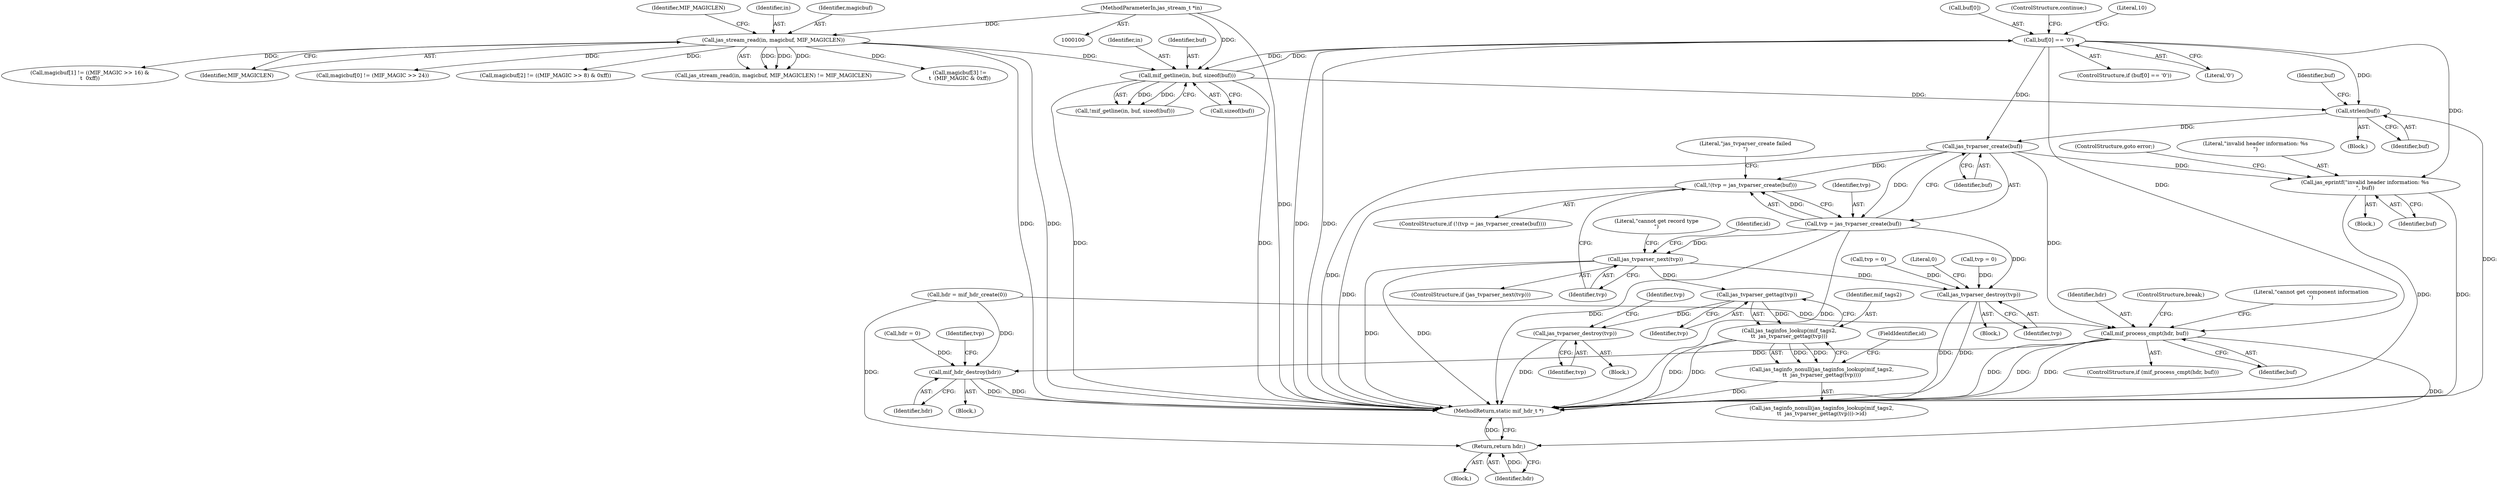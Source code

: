 digraph "0_jasper_d42b2388f7f8e0332c846675133acea151fc557a_42@API" {
"1000201" [label="(Call,strlen(buf))"];
"1000189" [label="(Call,buf[0] == '\0')"];
"1000179" [label="(Call,mif_getline(in, buf, sizeof(buf)))"];
"1000117" [label="(Call,jas_stream_read(in, magicbuf, MIF_MAGICLEN))"];
"1000101" [label="(MethodParameterIn,jas_stream_t *in)"];
"1000208" [label="(Call,jas_tvparser_create(buf))"];
"1000205" [label="(Call,!(tvp = jas_tvparser_create(buf)))"];
"1000206" [label="(Call,tvp = jas_tvparser_create(buf))"];
"1000215" [label="(Call,jas_tvparser_next(tvp))"];
"1000227" [label="(Call,jas_tvparser_gettag(tvp))"];
"1000225" [label="(Call,jas_taginfos_lookup(mif_tags2,\n\t\t  jas_tvparser_gettag(tvp)))"];
"1000224" [label="(Call,jas_taginfo_nonull(jas_taginfos_lookup(mif_tags2,\n\t\t  jas_tvparser_gettag(tvp))))"];
"1000230" [label="(Call,jas_tvparser_destroy(tvp))"];
"1000272" [label="(Call,jas_tvparser_destroy(tvp))"];
"1000240" [label="(Call,mif_process_cmpt(hdr, buf))"];
"1000261" [label="(Return,return hdr;)"];
"1000267" [label="(Call,mif_hdr_destroy(hdr))"];
"1000254" [label="(Call,jas_eprintf(\"invalid header information: %s\n\", buf))"];
"1000209" [label="(Identifier,buf)"];
"1000227" [label="(Call,jas_tvparser_gettag(tvp))"];
"1000116" [label="(Call,jas_stream_read(in, magicbuf, MIF_MAGICLEN) != MIF_MAGICLEN)"];
"1000204" [label="(ControlStructure,if (!(tvp = jas_tvparser_create(buf))))"];
"1000190" [label="(Call,buf[0])"];
"1000224" [label="(Call,jas_taginfo_nonull(jas_taginfos_lookup(mif_tags2,\n\t\t  jas_tvparser_gettag(tvp))))"];
"1000255" [label="(Literal,\"invalid header information: %s\n\")"];
"1000241" [label="(Identifier,hdr)"];
"1000267" [label="(Call,mif_hdr_destroy(hdr))"];
"1000226" [label="(Identifier,mif_tags2)"];
"1000254" [label="(Call,jas_eprintf(\"invalid header information: %s\n\", buf))"];
"1000275" [label="(Literal,0)"];
"1000239" [label="(ControlStructure,if (mif_process_cmpt(hdr, buf)))"];
"1000200" [label="(Block,)"];
"1000134" [label="(Call,magicbuf[1] != ((MIF_MAGIC >> 16) &\n\t  0xff))"];
"1000118" [label="(Identifier,in)"];
"1000203" [label="(Identifier,buf)"];
"1000195" [label="(ControlStructure,continue;)"];
"1000166" [label="(Call,hdr = mif_hdr_create(0))"];
"1000247" [label="(ControlStructure,break;)"];
"1000212" [label="(Literal,\"jas_tvparser_create failed\n\")"];
"1000182" [label="(Call,sizeof(buf))"];
"1000119" [label="(Identifier,magicbuf)"];
"1000230" [label="(Call,jas_tvparser_destroy(tvp))"];
"1000257" [label="(ControlStructure,goto error;)"];
"1000120" [label="(Identifier,MIF_MAGICLEN)"];
"1000261" [label="(Return,return hdr;)"];
"1000256" [label="(Identifier,buf)"];
"1000219" [label="(Literal,\"cannot get record type\n\")"];
"1000266" [label="(Block,)"];
"1000240" [label="(Call,mif_process_cmpt(hdr, buf))"];
"1000272" [label="(Call,jas_tvparser_destroy(tvp))"];
"1000214" [label="(ControlStructure,if (jas_tvparser_next(tvp)))"];
"1000197" [label="(Literal,10)"];
"1000178" [label="(Call,!mif_getline(in, buf, sizeof(buf)))"];
"1000126" [label="(Call,magicbuf[0] != (MIF_MAGIC >> 24))"];
"1000144" [label="(Call,magicbuf[2] != ((MIF_MAGIC >> 8) & 0xff))"];
"1000205" [label="(Call,!(tvp = jas_tvparser_create(buf)))"];
"1000207" [label="(Identifier,tvp)"];
"1000229" [label="(FieldIdentifier,id)"];
"1000201" [label="(Call,strlen(buf))"];
"1000117" [label="(Call,jas_stream_read(in, magicbuf, MIF_MAGICLEN))"];
"1000189" [label="(Call,buf[0] == '\0')"];
"1000176" [label="(Block,)"];
"1000233" [label="(Identifier,tvp)"];
"1000121" [label="(Identifier,MIF_MAGICLEN)"];
"1000273" [label="(Identifier,tvp)"];
"1000112" [label="(Call,tvp = 0)"];
"1000101" [label="(MethodParameterIn,jas_stream_t *in)"];
"1000231" [label="(Identifier,tvp)"];
"1000245" [label="(Literal,\"cannot get component information\n\")"];
"1000242" [label="(Identifier,buf)"];
"1000215" [label="(Call,jas_tvparser_next(tvp))"];
"1000237" [label="(Block,)"];
"1000206" [label="(Call,tvp = jas_tvparser_create(buf))"];
"1000180" [label="(Identifier,in)"];
"1000228" [label="(Identifier,tvp)"];
"1000153" [label="(Call,magicbuf[3] !=\n\t  (MIF_MAGIC & 0xff))"];
"1000271" [label="(Block,)"];
"1000102" [label="(Block,)"];
"1000109" [label="(Call,hdr = 0)"];
"1000223" [label="(Call,jas_taginfo_nonull(jas_taginfos_lookup(mif_tags2,\n\t\t  jas_tvparser_gettag(tvp)))->id)"];
"1000232" [label="(Call,tvp = 0)"];
"1000268" [label="(Identifier,hdr)"];
"1000225" [label="(Call,jas_taginfos_lookup(mif_tags2,\n\t\t  jas_tvparser_gettag(tvp)))"];
"1000208" [label="(Call,jas_tvparser_create(buf))"];
"1000188" [label="(ControlStructure,if (buf[0] == '\0'))"];
"1000216" [label="(Identifier,tvp)"];
"1000179" [label="(Call,mif_getline(in, buf, sizeof(buf)))"];
"1000202" [label="(Identifier,buf)"];
"1000193" [label="(Literal,'\0')"];
"1000181" [label="(Identifier,buf)"];
"1000222" [label="(Identifier,id)"];
"1000270" [label="(Identifier,tvp)"];
"1000276" [label="(MethodReturn,static mif_hdr_t *)"];
"1000262" [label="(Identifier,hdr)"];
"1000201" -> "1000200"  [label="AST: "];
"1000201" -> "1000202"  [label="CFG: "];
"1000202" -> "1000201"  [label="AST: "];
"1000203" -> "1000201"  [label="CFG: "];
"1000201" -> "1000276"  [label="DDG: "];
"1000189" -> "1000201"  [label="DDG: "];
"1000179" -> "1000201"  [label="DDG: "];
"1000201" -> "1000208"  [label="DDG: "];
"1000189" -> "1000188"  [label="AST: "];
"1000189" -> "1000193"  [label="CFG: "];
"1000190" -> "1000189"  [label="AST: "];
"1000193" -> "1000189"  [label="AST: "];
"1000195" -> "1000189"  [label="CFG: "];
"1000197" -> "1000189"  [label="CFG: "];
"1000189" -> "1000276"  [label="DDG: "];
"1000189" -> "1000276"  [label="DDG: "];
"1000189" -> "1000179"  [label="DDG: "];
"1000179" -> "1000189"  [label="DDG: "];
"1000189" -> "1000208"  [label="DDG: "];
"1000189" -> "1000240"  [label="DDG: "];
"1000189" -> "1000254"  [label="DDG: "];
"1000179" -> "1000178"  [label="AST: "];
"1000179" -> "1000182"  [label="CFG: "];
"1000180" -> "1000179"  [label="AST: "];
"1000181" -> "1000179"  [label="AST: "];
"1000182" -> "1000179"  [label="AST: "];
"1000178" -> "1000179"  [label="CFG: "];
"1000179" -> "1000276"  [label="DDG: "];
"1000179" -> "1000276"  [label="DDG: "];
"1000179" -> "1000178"  [label="DDG: "];
"1000179" -> "1000178"  [label="DDG: "];
"1000117" -> "1000179"  [label="DDG: "];
"1000101" -> "1000179"  [label="DDG: "];
"1000117" -> "1000116"  [label="AST: "];
"1000117" -> "1000120"  [label="CFG: "];
"1000118" -> "1000117"  [label="AST: "];
"1000119" -> "1000117"  [label="AST: "];
"1000120" -> "1000117"  [label="AST: "];
"1000121" -> "1000117"  [label="CFG: "];
"1000117" -> "1000276"  [label="DDG: "];
"1000117" -> "1000276"  [label="DDG: "];
"1000117" -> "1000116"  [label="DDG: "];
"1000117" -> "1000116"  [label="DDG: "];
"1000117" -> "1000116"  [label="DDG: "];
"1000101" -> "1000117"  [label="DDG: "];
"1000117" -> "1000126"  [label="DDG: "];
"1000117" -> "1000134"  [label="DDG: "];
"1000117" -> "1000144"  [label="DDG: "];
"1000117" -> "1000153"  [label="DDG: "];
"1000101" -> "1000100"  [label="AST: "];
"1000101" -> "1000276"  [label="DDG: "];
"1000208" -> "1000206"  [label="AST: "];
"1000208" -> "1000209"  [label="CFG: "];
"1000209" -> "1000208"  [label="AST: "];
"1000206" -> "1000208"  [label="CFG: "];
"1000208" -> "1000276"  [label="DDG: "];
"1000208" -> "1000205"  [label="DDG: "];
"1000208" -> "1000206"  [label="DDG: "];
"1000208" -> "1000240"  [label="DDG: "];
"1000208" -> "1000254"  [label="DDG: "];
"1000205" -> "1000204"  [label="AST: "];
"1000205" -> "1000206"  [label="CFG: "];
"1000206" -> "1000205"  [label="AST: "];
"1000212" -> "1000205"  [label="CFG: "];
"1000216" -> "1000205"  [label="CFG: "];
"1000205" -> "1000276"  [label="DDG: "];
"1000206" -> "1000205"  [label="DDG: "];
"1000207" -> "1000206"  [label="AST: "];
"1000206" -> "1000276"  [label="DDG: "];
"1000206" -> "1000276"  [label="DDG: "];
"1000206" -> "1000215"  [label="DDG: "];
"1000206" -> "1000272"  [label="DDG: "];
"1000215" -> "1000214"  [label="AST: "];
"1000215" -> "1000216"  [label="CFG: "];
"1000216" -> "1000215"  [label="AST: "];
"1000219" -> "1000215"  [label="CFG: "];
"1000222" -> "1000215"  [label="CFG: "];
"1000215" -> "1000276"  [label="DDG: "];
"1000215" -> "1000276"  [label="DDG: "];
"1000215" -> "1000227"  [label="DDG: "];
"1000215" -> "1000272"  [label="DDG: "];
"1000227" -> "1000225"  [label="AST: "];
"1000227" -> "1000228"  [label="CFG: "];
"1000228" -> "1000227"  [label="AST: "];
"1000225" -> "1000227"  [label="CFG: "];
"1000227" -> "1000225"  [label="DDG: "];
"1000227" -> "1000230"  [label="DDG: "];
"1000225" -> "1000224"  [label="AST: "];
"1000226" -> "1000225"  [label="AST: "];
"1000224" -> "1000225"  [label="CFG: "];
"1000225" -> "1000276"  [label="DDG: "];
"1000225" -> "1000276"  [label="DDG: "];
"1000225" -> "1000224"  [label="DDG: "];
"1000225" -> "1000224"  [label="DDG: "];
"1000224" -> "1000223"  [label="AST: "];
"1000229" -> "1000224"  [label="CFG: "];
"1000224" -> "1000276"  [label="DDG: "];
"1000230" -> "1000176"  [label="AST: "];
"1000230" -> "1000231"  [label="CFG: "];
"1000231" -> "1000230"  [label="AST: "];
"1000233" -> "1000230"  [label="CFG: "];
"1000230" -> "1000276"  [label="DDG: "];
"1000272" -> "1000271"  [label="AST: "];
"1000272" -> "1000273"  [label="CFG: "];
"1000273" -> "1000272"  [label="AST: "];
"1000275" -> "1000272"  [label="CFG: "];
"1000272" -> "1000276"  [label="DDG: "];
"1000272" -> "1000276"  [label="DDG: "];
"1000232" -> "1000272"  [label="DDG: "];
"1000112" -> "1000272"  [label="DDG: "];
"1000240" -> "1000239"  [label="AST: "];
"1000240" -> "1000242"  [label="CFG: "];
"1000241" -> "1000240"  [label="AST: "];
"1000242" -> "1000240"  [label="AST: "];
"1000245" -> "1000240"  [label="CFG: "];
"1000247" -> "1000240"  [label="CFG: "];
"1000240" -> "1000276"  [label="DDG: "];
"1000240" -> "1000276"  [label="DDG: "];
"1000240" -> "1000276"  [label="DDG: "];
"1000166" -> "1000240"  [label="DDG: "];
"1000240" -> "1000261"  [label="DDG: "];
"1000240" -> "1000267"  [label="DDG: "];
"1000261" -> "1000102"  [label="AST: "];
"1000261" -> "1000262"  [label="CFG: "];
"1000262" -> "1000261"  [label="AST: "];
"1000276" -> "1000261"  [label="CFG: "];
"1000261" -> "1000276"  [label="DDG: "];
"1000262" -> "1000261"  [label="DDG: "];
"1000166" -> "1000261"  [label="DDG: "];
"1000267" -> "1000266"  [label="AST: "];
"1000267" -> "1000268"  [label="CFG: "];
"1000268" -> "1000267"  [label="AST: "];
"1000270" -> "1000267"  [label="CFG: "];
"1000267" -> "1000276"  [label="DDG: "];
"1000267" -> "1000276"  [label="DDG: "];
"1000166" -> "1000267"  [label="DDG: "];
"1000109" -> "1000267"  [label="DDG: "];
"1000254" -> "1000237"  [label="AST: "];
"1000254" -> "1000256"  [label="CFG: "];
"1000255" -> "1000254"  [label="AST: "];
"1000256" -> "1000254"  [label="AST: "];
"1000257" -> "1000254"  [label="CFG: "];
"1000254" -> "1000276"  [label="DDG: "];
"1000254" -> "1000276"  [label="DDG: "];
}
